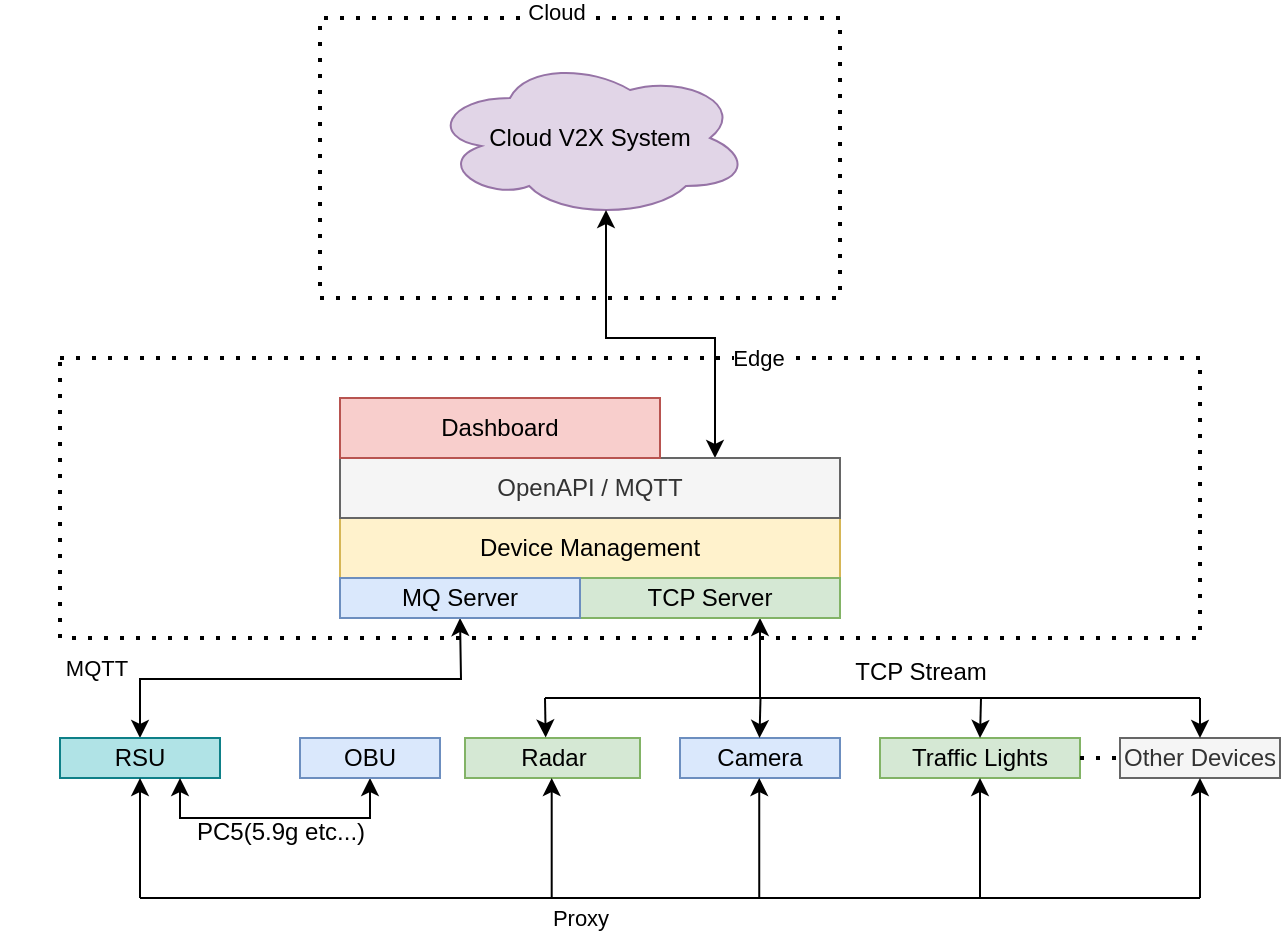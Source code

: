 <mxfile version="18.0.0" type="device"><diagram id="vnkdFKnn7PeSpVw4qhGe" name="Page-1"><mxGraphModel dx="1141" dy="635" grid="1" gridSize="10" guides="1" tooltips="1" connect="1" arrows="1" fold="1" page="1" pageScale="1" pageWidth="850" pageHeight="1100" math="0" shadow="0"><root><mxCell id="0"/><mxCell id="1" parent="0"/><mxCell id="mw-qNI7-8tzF835fq7zI-31" value="" style="endArrow=none;dashed=1;html=1;dashPattern=1 3;strokeWidth=2;rounded=0;" parent="1" edge="1"><mxGeometry width="50" height="50" relative="1" as="geometry"><mxPoint x="130" y="513" as="sourcePoint"/><mxPoint x="130" y="513" as="targetPoint"/><Array as="points"><mxPoint x="700" y="513"/><mxPoint x="700" y="653"/><mxPoint x="130" y="653"/></Array></mxGeometry></mxCell><mxCell id="kZ4lvMJqfskDr0LZh1Q5-3" value="Edge" style="edgeLabel;html=1;align=center;verticalAlign=middle;resizable=0;points=[];" parent="mw-qNI7-8tzF835fq7zI-31" vertex="1" connectable="0"><mxGeometry x="-0.793" y="3" relative="1" as="geometry"><mxPoint x="202" y="3" as="offset"/></mxGeometry></mxCell><mxCell id="aVbONZXUvtNPu0krMUSO-51" style="edgeStyle=orthogonalEdgeStyle;rounded=0;orthogonalLoop=1;jettySize=auto;html=1;exitX=0.5;exitY=0;exitDx=0;exitDy=0;fontFamily=Helvetica;fontSize=12;fontColor=default;startArrow=classic;startFill=1;" edge="1" parent="1" source="aVbONZXUvtNPu0krMUSO-2"><mxGeometry relative="1" as="geometry"><mxPoint x="330" y="643" as="targetPoint"/></mxGeometry></mxCell><mxCell id="aVbONZXUvtNPu0krMUSO-2" value="RSU" style="rounded=0;whiteSpace=wrap;html=1;fillColor=#b0e3e6;strokeColor=#0e8088;" vertex="1" parent="1"><mxGeometry x="130" y="703" width="80" height="20" as="geometry"/></mxCell><mxCell id="aVbONZXUvtNPu0krMUSO-5" value="Other Devices" style="rounded=0;whiteSpace=wrap;html=1;fillColor=#f5f5f5;strokeColor=#666666;fontColor=#333333;" vertex="1" parent="1"><mxGeometry x="660" y="703" width="80" height="20" as="geometry"/></mxCell><mxCell id="aVbONZXUvtNPu0krMUSO-6" value="Traffic Lights" style="rounded=0;whiteSpace=wrap;html=1;fillColor=#d5e8d4;strokeColor=#82b366;" vertex="1" parent="1"><mxGeometry x="540" y="703" width="100" height="20" as="geometry"/></mxCell><mxCell id="aVbONZXUvtNPu0krMUSO-67" style="edgeStyle=orthogonalEdgeStyle;rounded=0;orthogonalLoop=1;jettySize=auto;html=1;exitX=0.5;exitY=1;exitDx=0;exitDy=0;entryX=0.75;entryY=1;entryDx=0;entryDy=0;fontFamily=Helvetica;fontSize=12;fontColor=default;startArrow=classic;startFill=1;" edge="1" parent="1" source="aVbONZXUvtNPu0krMUSO-14" target="aVbONZXUvtNPu0krMUSO-2"><mxGeometry relative="1" as="geometry"/></mxCell><mxCell id="aVbONZXUvtNPu0krMUSO-14" value="OBU" style="rounded=0;whiteSpace=wrap;html=1;fillColor=#dae8fc;strokeColor=#6c8ebf;" vertex="1" parent="1"><mxGeometry x="250" y="703" width="70" height="20" as="geometry"/></mxCell><mxCell id="aVbONZXUvtNPu0krMUSO-15" value="Radar" style="rounded=0;whiteSpace=wrap;html=1;fillColor=#d5e8d4;strokeColor=#82b366;" vertex="1" parent="1"><mxGeometry x="332.5" y="703" width="87.5" height="20" as="geometry"/></mxCell><mxCell id="aVbONZXUvtNPu0krMUSO-18" value="Camera" style="rounded=0;whiteSpace=wrap;html=1;fillColor=#dae8fc;strokeColor=#6c8ebf;" vertex="1" parent="1"><mxGeometry x="440" y="703" width="80" height="20" as="geometry"/></mxCell><mxCell id="aVbONZXUvtNPu0krMUSO-30" value="" style="endArrow=classic;html=1;rounded=0;fontFamily=Helvetica;fontSize=12;fontColor=default;" edge="1" parent="1"><mxGeometry width="50" height="50" relative="1" as="geometry"><mxPoint x="375.85" y="783" as="sourcePoint"/><mxPoint x="375.85" y="723" as="targetPoint"/></mxGeometry></mxCell><mxCell id="aVbONZXUvtNPu0krMUSO-31" value="" style="endArrow=classic;html=1;rounded=0;fontFamily=Helvetica;fontSize=12;fontColor=default;" edge="1" parent="1"><mxGeometry width="50" height="50" relative="1" as="geometry"><mxPoint x="479.62" y="783" as="sourcePoint"/><mxPoint x="479.62" y="723" as="targetPoint"/></mxGeometry></mxCell><mxCell id="aVbONZXUvtNPu0krMUSO-32" value="" style="endArrow=classic;html=1;rounded=0;fontFamily=Helvetica;fontSize=12;fontColor=default;" edge="1" parent="1"><mxGeometry width="50" height="50" relative="1" as="geometry"><mxPoint x="590" y="783" as="sourcePoint"/><mxPoint x="590" y="723" as="targetPoint"/></mxGeometry></mxCell><mxCell id="aVbONZXUvtNPu0krMUSO-33" value="" style="endArrow=none;html=1;rounded=0;fontFamily=Helvetica;fontSize=12;fontColor=default;" edge="1" parent="1"><mxGeometry width="50" height="50" relative="1" as="geometry"><mxPoint x="170" y="783" as="sourcePoint"/><mxPoint x="700" y="783" as="targetPoint"/></mxGeometry></mxCell><mxCell id="aVbONZXUvtNPu0krMUSO-36" value="Proxy" style="edgeLabel;html=1;align=center;verticalAlign=middle;resizable=0;points=[];" vertex="1" connectable="0" parent="1"><mxGeometry x="390" y="793" as="geometry"/></mxCell><mxCell id="aVbONZXUvtNPu0krMUSO-38" value="" style="endArrow=none;html=1;rounded=0;fontFamily=Helvetica;fontSize=12;fontColor=default;startArrow=classic;startFill=1;entryX=0.25;entryY=1;entryDx=0;entryDy=0;exitX=0.461;exitY=-0.014;exitDx=0;exitDy=0;exitPerimeter=0;" edge="1" parent="1" source="aVbONZXUvtNPu0krMUSO-15"><mxGeometry width="50" height="50" relative="1" as="geometry"><mxPoint x="376.14" y="703" as="sourcePoint"/><mxPoint x="372.5" y="683" as="targetPoint"/><Array as="points"/></mxGeometry></mxCell><mxCell id="aVbONZXUvtNPu0krMUSO-39" value="" style="endArrow=none;html=1;rounded=0;fontFamily=Helvetica;fontSize=12;fontColor=default;exitX=0.5;exitY=0;exitDx=0;exitDy=0;startArrow=classic;startFill=1;" edge="1" parent="1"><mxGeometry width="50" height="50" relative="1" as="geometry"><mxPoint x="479.75" y="703" as="sourcePoint"/><mxPoint x="480.25" y="683" as="targetPoint"/></mxGeometry></mxCell><mxCell id="aVbONZXUvtNPu0krMUSO-40" value="" style="endArrow=none;html=1;rounded=0;fontFamily=Helvetica;fontSize=12;fontColor=default;exitX=0.5;exitY=0;exitDx=0;exitDy=0;startArrow=classic;startFill=1;" edge="1" parent="1"><mxGeometry width="50" height="50" relative="1" as="geometry"><mxPoint x="590" y="703" as="sourcePoint"/><mxPoint x="590.5" y="683" as="targetPoint"/></mxGeometry></mxCell><mxCell id="aVbONZXUvtNPu0krMUSO-43" value="" style="endArrow=none;html=1;rounded=0;fontFamily=Helvetica;fontSize=12;fontColor=default;exitX=0.25;exitY=1;exitDx=0;exitDy=0;" edge="1" parent="1"><mxGeometry width="50" height="50" relative="1" as="geometry"><mxPoint x="372.5" y="683" as="sourcePoint"/><mxPoint x="700" y="683" as="targetPoint"/></mxGeometry></mxCell><mxCell id="aVbONZXUvtNPu0krMUSO-44" value="" style="endArrow=classic;html=1;rounded=0;fontFamily=Helvetica;fontSize=12;fontColor=default;" edge="1" parent="1"><mxGeometry width="50" height="50" relative="1" as="geometry"><mxPoint x="480" y="683" as="sourcePoint"/><mxPoint x="480" y="643" as="targetPoint"/><Array as="points"><mxPoint x="480" y="653"/></Array></mxGeometry></mxCell><mxCell id="aVbONZXUvtNPu0krMUSO-45" value="MQTT" style="edgeLabel;html=1;align=center;verticalAlign=middle;resizable=0;points=[];" vertex="1" connectable="0" parent="1"><mxGeometry x="100" y="670" as="geometry"><mxPoint x="48" y="-2" as="offset"/></mxGeometry></mxCell><mxCell id="aVbONZXUvtNPu0krMUSO-47" value="Device Management" style="rounded=0;whiteSpace=wrap;html=1;fillColor=#fff2cc;strokeColor=#d6b656;" vertex="1" parent="1"><mxGeometry x="270" y="593" width="250" height="30" as="geometry"/></mxCell><mxCell id="aVbONZXUvtNPu0krMUSO-48" value="Cloud V2X System" style="ellipse;shape=cloud;whiteSpace=wrap;html=1;fillColor=#e1d5e7;strokeColor=#9673a6;" vertex="1" parent="1"><mxGeometry x="315" y="363" width="160" height="80" as="geometry"/></mxCell><mxCell id="aVbONZXUvtNPu0krMUSO-49" value="" style="endArrow=none;dashed=1;html=1;dashPattern=1 3;strokeWidth=2;rounded=0;" edge="1" parent="1"><mxGeometry width="50" height="50" relative="1" as="geometry"><mxPoint x="520" y="343" as="sourcePoint"/><mxPoint x="520" y="343" as="targetPoint"/><Array as="points"><mxPoint x="260" y="343"/><mxPoint x="260" y="483"/><mxPoint x="520" y="483"/></Array></mxGeometry></mxCell><mxCell id="aVbONZXUvtNPu0krMUSO-50" value="Cloud" style="edgeLabel;html=1;align=center;verticalAlign=middle;resizable=0;points=[];" vertex="1" connectable="0" parent="aVbONZXUvtNPu0krMUSO-49"><mxGeometry x="-0.645" y="-3" relative="1" as="geometry"><mxPoint as="offset"/></mxGeometry></mxCell><mxCell id="aVbONZXUvtNPu0krMUSO-71" style="edgeStyle=orthogonalEdgeStyle;rounded=0;orthogonalLoop=1;jettySize=auto;html=1;exitX=0.75;exitY=0;exitDx=0;exitDy=0;entryX=0.55;entryY=0.95;entryDx=0;entryDy=0;entryPerimeter=0;fontFamily=Helvetica;fontSize=12;fontColor=default;startArrow=classic;startFill=1;" edge="1" parent="1" source="aVbONZXUvtNPu0krMUSO-54" target="aVbONZXUvtNPu0krMUSO-48"><mxGeometry relative="1" as="geometry"/></mxCell><mxCell id="aVbONZXUvtNPu0krMUSO-54" value="OpenAPI / MQTT" style="rounded=0;whiteSpace=wrap;html=1;fillColor=#f5f5f5;fontColor=#333333;strokeColor=#666666;" vertex="1" parent="1"><mxGeometry x="270" y="563" width="250" height="30" as="geometry"/></mxCell><mxCell id="aVbONZXUvtNPu0krMUSO-55" value="Dashboard" style="rounded=0;whiteSpace=wrap;html=1;fillColor=#f8cecc;strokeColor=#b85450;" vertex="1" parent="1"><mxGeometry x="270" y="533" width="160" height="30" as="geometry"/></mxCell><mxCell id="aVbONZXUvtNPu0krMUSO-60" value="" style="endArrow=classic;html=1;rounded=0;fontFamily=Helvetica;fontSize=12;fontColor=default;entryX=0.5;entryY=1;entryDx=0;entryDy=0;" edge="1" parent="1" target="aVbONZXUvtNPu0krMUSO-2"><mxGeometry width="50" height="50" relative="1" as="geometry"><mxPoint x="170" y="783" as="sourcePoint"/><mxPoint x="240" y="593" as="targetPoint"/></mxGeometry></mxCell><mxCell id="aVbONZXUvtNPu0krMUSO-61" value="" style="endArrow=classic;html=1;rounded=0;fontFamily=Helvetica;fontSize=12;fontColor=default;entryX=0.5;entryY=0;entryDx=0;entryDy=0;" edge="1" parent="1" target="aVbONZXUvtNPu0krMUSO-5"><mxGeometry width="50" height="50" relative="1" as="geometry"><mxPoint x="700" y="683" as="sourcePoint"/><mxPoint x="510" y="593" as="targetPoint"/></mxGeometry></mxCell><mxCell id="aVbONZXUvtNPu0krMUSO-62" value="" style="endArrow=classic;html=1;rounded=0;fontFamily=Helvetica;fontSize=12;fontColor=default;entryX=0.5;entryY=1;entryDx=0;entryDy=0;" edge="1" parent="1" target="aVbONZXUvtNPu0krMUSO-5"><mxGeometry width="50" height="50" relative="1" as="geometry"><mxPoint x="700" y="783" as="sourcePoint"/><mxPoint x="510" y="593" as="targetPoint"/></mxGeometry></mxCell><mxCell id="aVbONZXUvtNPu0krMUSO-63" value="" style="endArrow=none;dashed=1;html=1;dashPattern=1 3;strokeWidth=2;rounded=0;exitX=1;exitY=0.5;exitDx=0;exitDy=0;entryX=0;entryY=0.5;entryDx=0;entryDy=0;" edge="1" parent="1" source="aVbONZXUvtNPu0krMUSO-6" target="aVbONZXUvtNPu0krMUSO-5"><mxGeometry width="50" height="50" relative="1" as="geometry"><mxPoint x="650" y="703" as="sourcePoint"/><mxPoint x="650" y="683" as="targetPoint"/></mxGeometry></mxCell><mxCell id="aVbONZXUvtNPu0krMUSO-64" value="TCP Server" style="rounded=0;whiteSpace=wrap;html=1;fillColor=#d5e8d4;strokeColor=#82b366;" vertex="1" parent="1"><mxGeometry x="390" y="623" width="130" height="20" as="geometry"/></mxCell><mxCell id="aVbONZXUvtNPu0krMUSO-65" value="MQ Server" style="rounded=0;whiteSpace=wrap;html=1;fillColor=#dae8fc;strokeColor=#6c8ebf;" vertex="1" parent="1"><mxGeometry x="270" y="623" width="120" height="20" as="geometry"/></mxCell><mxCell id="aVbONZXUvtNPu0krMUSO-68" value="PC5(5.9g etc...)" style="text;html=1;align=center;verticalAlign=middle;resizable=0;points=[];autosize=1;strokeColor=none;fillColor=none;fontSize=12;fontFamily=Helvetica;fontColor=default;" vertex="1" parent="1"><mxGeometry x="190" y="740" width="100" height="20" as="geometry"/></mxCell><mxCell id="aVbONZXUvtNPu0krMUSO-70" value="&lt;span style=&quot;&quot;&gt;TCP Stream&lt;/span&gt;" style="text;html=1;align=center;verticalAlign=middle;resizable=0;points=[];autosize=1;strokeColor=none;fillColor=none;fontSize=12;fontFamily=Helvetica;fontColor=default;" vertex="1" parent="1"><mxGeometry x="520" y="660" width="80" height="20" as="geometry"/></mxCell></root></mxGraphModel></diagram></mxfile>